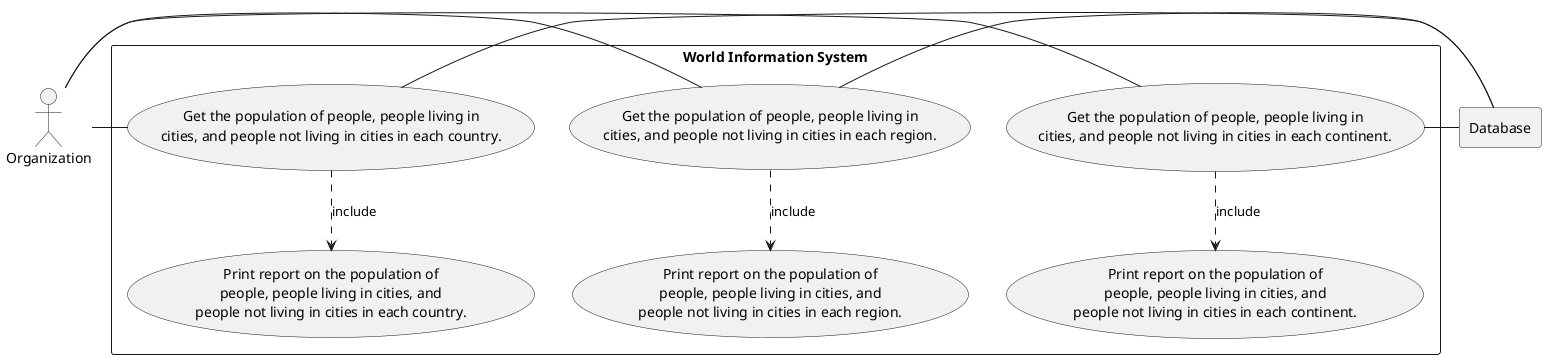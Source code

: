 @startuml

actor Organization as "Organization"

rectangle Database

rectangle "World Information System" {

    usecase UC1 as "Get the population of people, people living in
    cities, and people not living in cities in each continent."

    usecase UC2 as "Get the population of people, people living in
    cities, and people not living in cities in each region."

    usecase UC3 as "Get the population of people, people living in
    cities, and people not living in cities in each country."

    usecase UCa as "Print report on the population of
    people, people living in cities, and
    people not living in cities in each continent."

    usecase UCb as "Print report on the population of
    people, people living in cities, and
    people not living in cities in each region."

    usecase UCc as "Print report on the population of
    people, people living in cities, and
    people not living in cities in each country."


    Organization - UC1
    UC1 ..> UCa : include
    UC1 - Database

    Organization - UC2
    UC2 ..> UCb : include
    UC2 - Database

    Organization - UC3
    UC3 ..> UCc : include
    UC3 - Database

}

@enduml